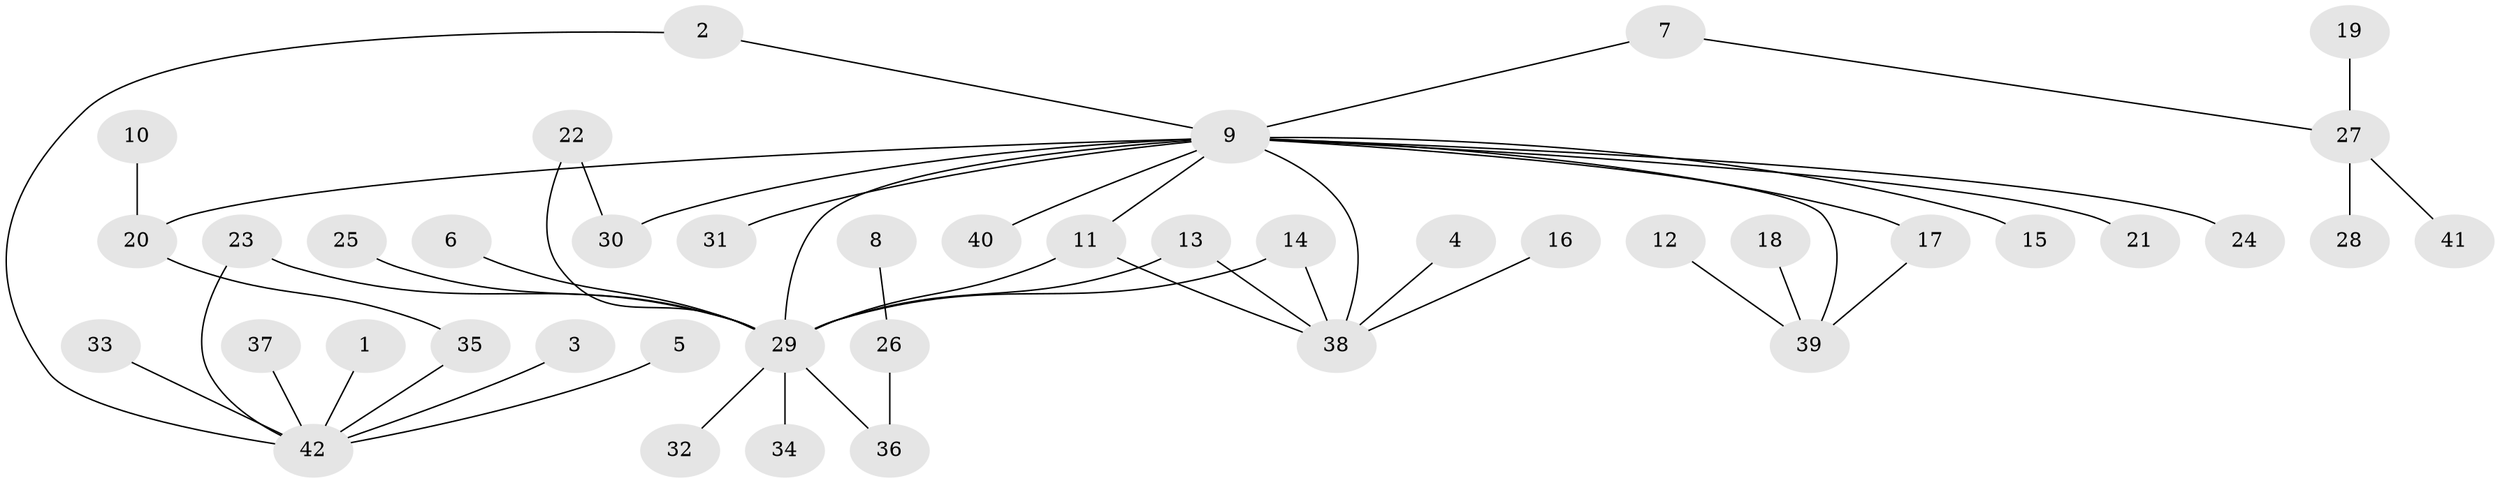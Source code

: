 // original degree distribution, {14: 0.0125, 3: 0.0875, 4: 0.05, 11: 0.0125, 17: 0.0125, 1: 0.6, 6: 0.0375, 7: 0.0125, 2: 0.175}
// Generated by graph-tools (version 1.1) at 2025/01/03/09/25 03:01:38]
// undirected, 42 vertices, 49 edges
graph export_dot {
graph [start="1"]
  node [color=gray90,style=filled];
  1;
  2;
  3;
  4;
  5;
  6;
  7;
  8;
  9;
  10;
  11;
  12;
  13;
  14;
  15;
  16;
  17;
  18;
  19;
  20;
  21;
  22;
  23;
  24;
  25;
  26;
  27;
  28;
  29;
  30;
  31;
  32;
  33;
  34;
  35;
  36;
  37;
  38;
  39;
  40;
  41;
  42;
  1 -- 42 [weight=1.0];
  2 -- 9 [weight=1.0];
  2 -- 42 [weight=1.0];
  3 -- 42 [weight=1.0];
  4 -- 38 [weight=1.0];
  5 -- 42 [weight=1.0];
  6 -- 29 [weight=1.0];
  7 -- 9 [weight=1.0];
  7 -- 27 [weight=1.0];
  8 -- 26 [weight=1.0];
  9 -- 11 [weight=1.0];
  9 -- 15 [weight=1.0];
  9 -- 17 [weight=1.0];
  9 -- 20 [weight=1.0];
  9 -- 21 [weight=1.0];
  9 -- 24 [weight=1.0];
  9 -- 29 [weight=1.0];
  9 -- 30 [weight=1.0];
  9 -- 31 [weight=1.0];
  9 -- 38 [weight=1.0];
  9 -- 39 [weight=1.0];
  9 -- 40 [weight=1.0];
  10 -- 20 [weight=1.0];
  11 -- 29 [weight=1.0];
  11 -- 38 [weight=1.0];
  12 -- 39 [weight=1.0];
  13 -- 29 [weight=1.0];
  13 -- 38 [weight=1.0];
  14 -- 29 [weight=1.0];
  14 -- 38 [weight=1.0];
  16 -- 38 [weight=1.0];
  17 -- 39 [weight=1.0];
  18 -- 39 [weight=1.0];
  19 -- 27 [weight=1.0];
  20 -- 35 [weight=1.0];
  22 -- 29 [weight=1.0];
  22 -- 30 [weight=1.0];
  23 -- 29 [weight=1.0];
  23 -- 42 [weight=1.0];
  25 -- 29 [weight=1.0];
  26 -- 36 [weight=1.0];
  27 -- 28 [weight=1.0];
  27 -- 41 [weight=1.0];
  29 -- 32 [weight=1.0];
  29 -- 34 [weight=1.0];
  29 -- 36 [weight=1.0];
  33 -- 42 [weight=1.0];
  35 -- 42 [weight=1.0];
  37 -- 42 [weight=1.0];
}

